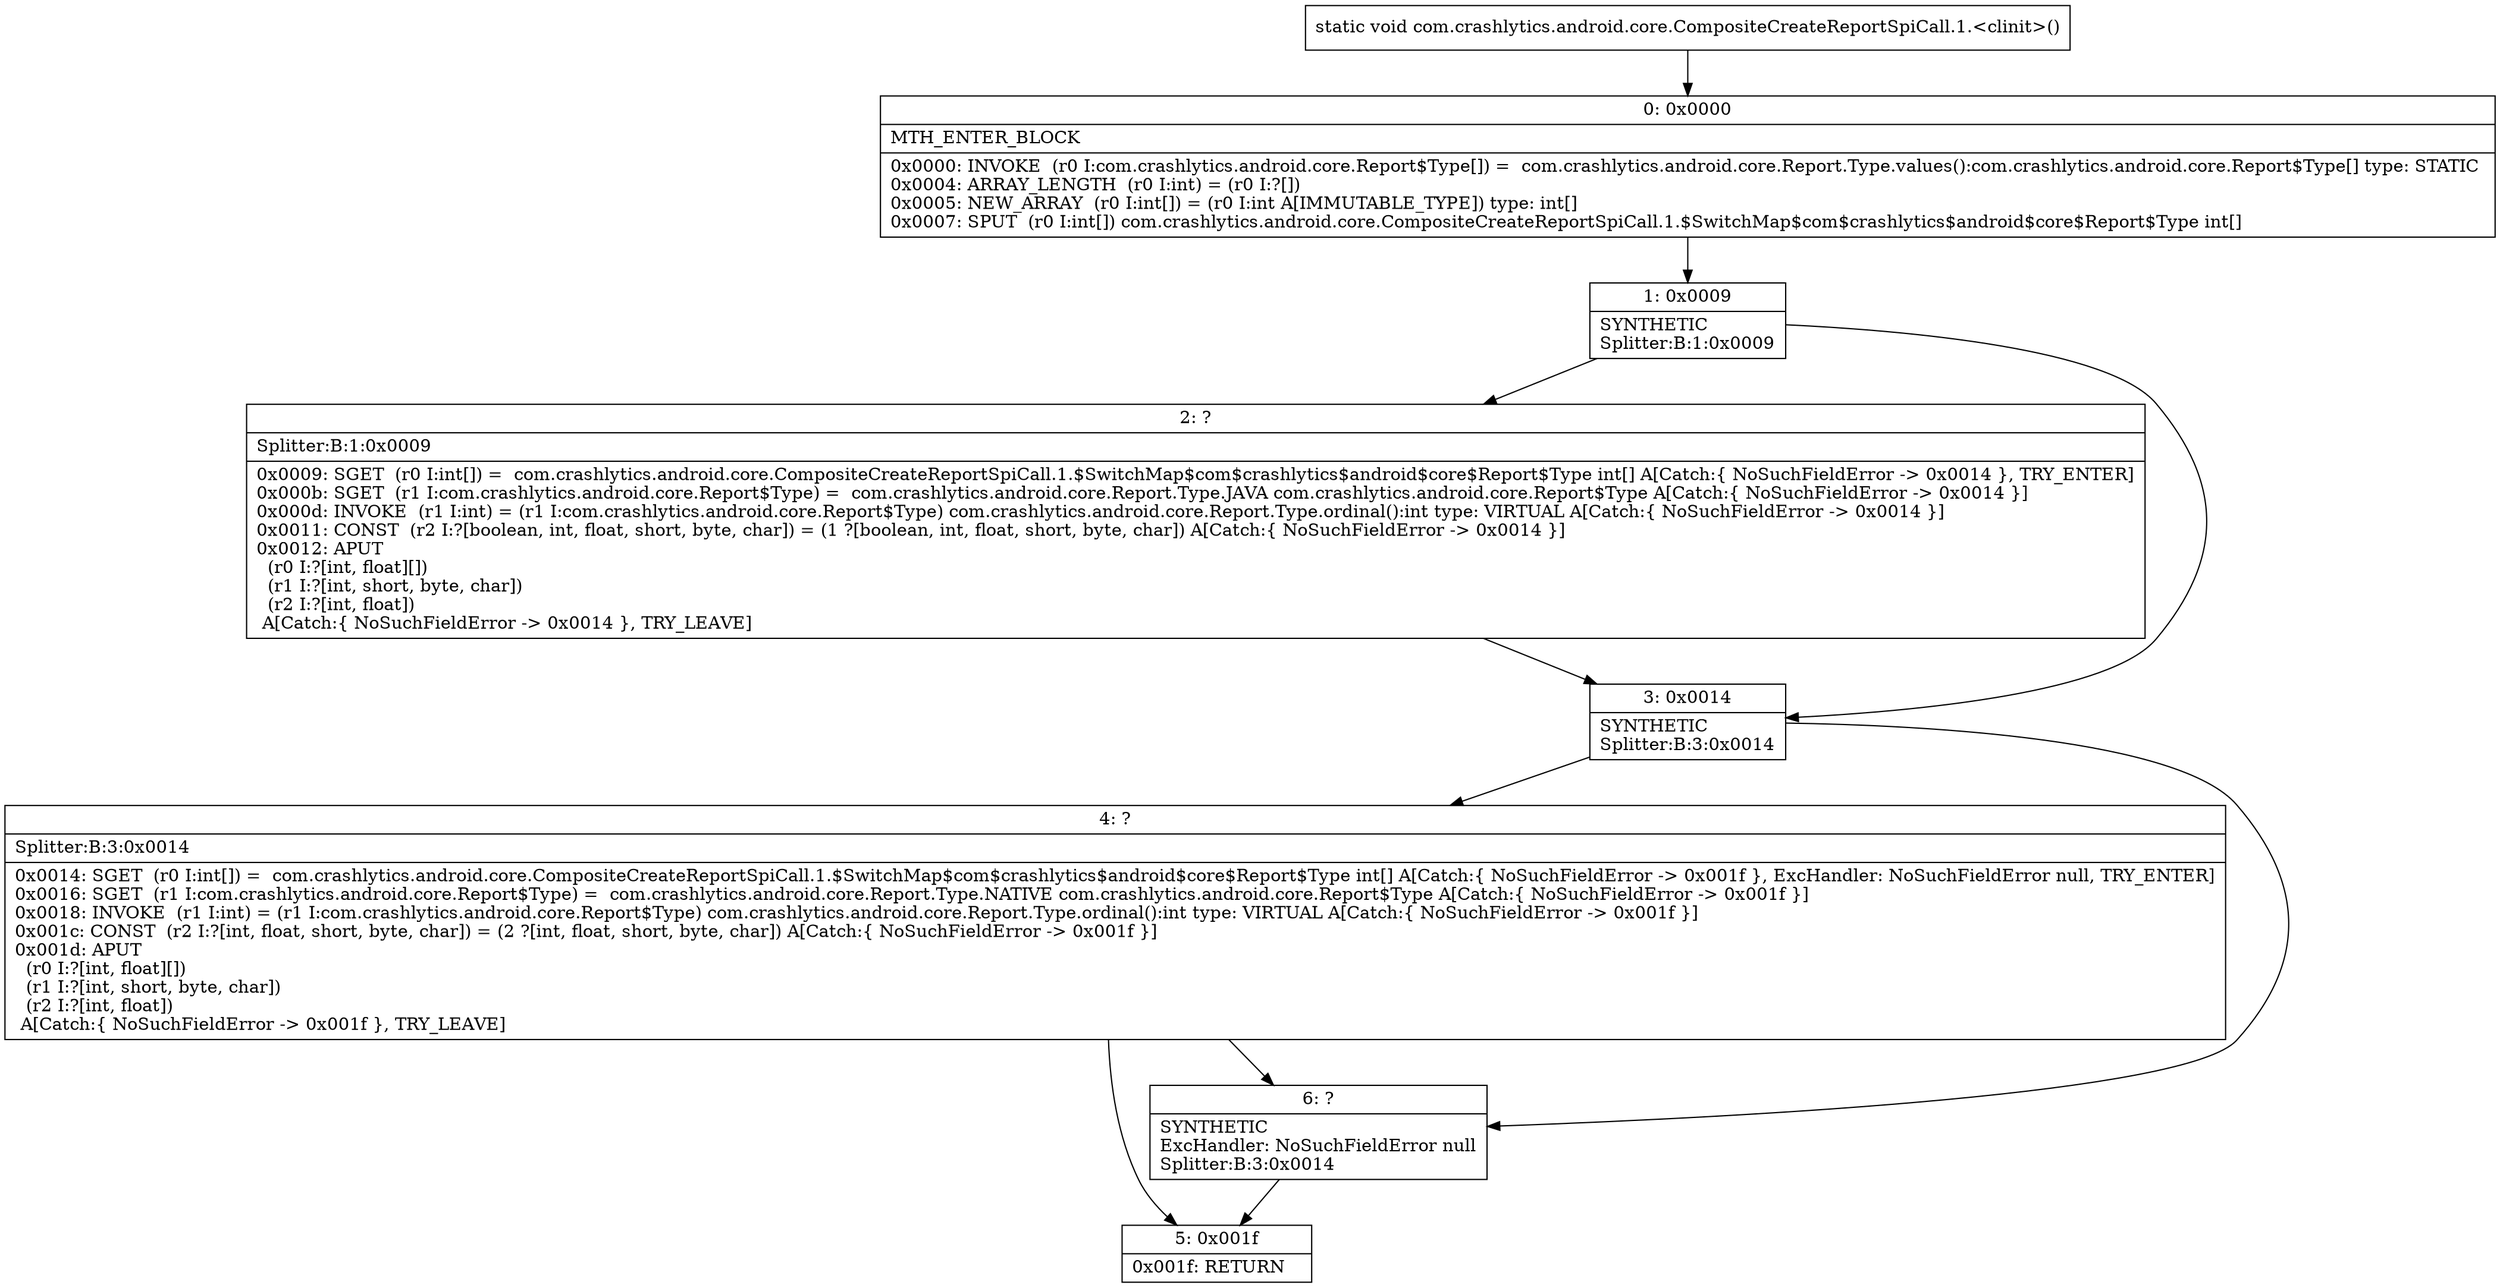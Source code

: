 digraph "CFG forcom.crashlytics.android.core.CompositeCreateReportSpiCall.1.\<clinit\>()V" {
Node_0 [shape=record,label="{0\:\ 0x0000|MTH_ENTER_BLOCK\l|0x0000: INVOKE  (r0 I:com.crashlytics.android.core.Report$Type[]) =  com.crashlytics.android.core.Report.Type.values():com.crashlytics.android.core.Report$Type[] type: STATIC \l0x0004: ARRAY_LENGTH  (r0 I:int) = (r0 I:?[]) \l0x0005: NEW_ARRAY  (r0 I:int[]) = (r0 I:int A[IMMUTABLE_TYPE]) type: int[] \l0x0007: SPUT  (r0 I:int[]) com.crashlytics.android.core.CompositeCreateReportSpiCall.1.$SwitchMap$com$crashlytics$android$core$Report$Type int[] \l}"];
Node_1 [shape=record,label="{1\:\ 0x0009|SYNTHETIC\lSplitter:B:1:0x0009\l}"];
Node_2 [shape=record,label="{2\:\ ?|Splitter:B:1:0x0009\l|0x0009: SGET  (r0 I:int[]) =  com.crashlytics.android.core.CompositeCreateReportSpiCall.1.$SwitchMap$com$crashlytics$android$core$Report$Type int[] A[Catch:\{ NoSuchFieldError \-\> 0x0014 \}, TRY_ENTER]\l0x000b: SGET  (r1 I:com.crashlytics.android.core.Report$Type) =  com.crashlytics.android.core.Report.Type.JAVA com.crashlytics.android.core.Report$Type A[Catch:\{ NoSuchFieldError \-\> 0x0014 \}]\l0x000d: INVOKE  (r1 I:int) = (r1 I:com.crashlytics.android.core.Report$Type) com.crashlytics.android.core.Report.Type.ordinal():int type: VIRTUAL A[Catch:\{ NoSuchFieldError \-\> 0x0014 \}]\l0x0011: CONST  (r2 I:?[boolean, int, float, short, byte, char]) = (1 ?[boolean, int, float, short, byte, char]) A[Catch:\{ NoSuchFieldError \-\> 0x0014 \}]\l0x0012: APUT  \l  (r0 I:?[int, float][])\l  (r1 I:?[int, short, byte, char])\l  (r2 I:?[int, float])\l A[Catch:\{ NoSuchFieldError \-\> 0x0014 \}, TRY_LEAVE]\l}"];
Node_3 [shape=record,label="{3\:\ 0x0014|SYNTHETIC\lSplitter:B:3:0x0014\l}"];
Node_4 [shape=record,label="{4\:\ ?|Splitter:B:3:0x0014\l|0x0014: SGET  (r0 I:int[]) =  com.crashlytics.android.core.CompositeCreateReportSpiCall.1.$SwitchMap$com$crashlytics$android$core$Report$Type int[] A[Catch:\{ NoSuchFieldError \-\> 0x001f \}, ExcHandler: NoSuchFieldError null, TRY_ENTER]\l0x0016: SGET  (r1 I:com.crashlytics.android.core.Report$Type) =  com.crashlytics.android.core.Report.Type.NATIVE com.crashlytics.android.core.Report$Type A[Catch:\{ NoSuchFieldError \-\> 0x001f \}]\l0x0018: INVOKE  (r1 I:int) = (r1 I:com.crashlytics.android.core.Report$Type) com.crashlytics.android.core.Report.Type.ordinal():int type: VIRTUAL A[Catch:\{ NoSuchFieldError \-\> 0x001f \}]\l0x001c: CONST  (r2 I:?[int, float, short, byte, char]) = (2 ?[int, float, short, byte, char]) A[Catch:\{ NoSuchFieldError \-\> 0x001f \}]\l0x001d: APUT  \l  (r0 I:?[int, float][])\l  (r1 I:?[int, short, byte, char])\l  (r2 I:?[int, float])\l A[Catch:\{ NoSuchFieldError \-\> 0x001f \}, TRY_LEAVE]\l}"];
Node_5 [shape=record,label="{5\:\ 0x001f|0x001f: RETURN   \l}"];
Node_6 [shape=record,label="{6\:\ ?|SYNTHETIC\lExcHandler: NoSuchFieldError null\lSplitter:B:3:0x0014\l}"];
MethodNode[shape=record,label="{static void com.crashlytics.android.core.CompositeCreateReportSpiCall.1.\<clinit\>() }"];
MethodNode -> Node_0;
Node_0 -> Node_1;
Node_1 -> Node_2;
Node_1 -> Node_3;
Node_2 -> Node_3;
Node_3 -> Node_4;
Node_3 -> Node_6;
Node_4 -> Node_5;
Node_4 -> Node_6;
Node_6 -> Node_5;
}

